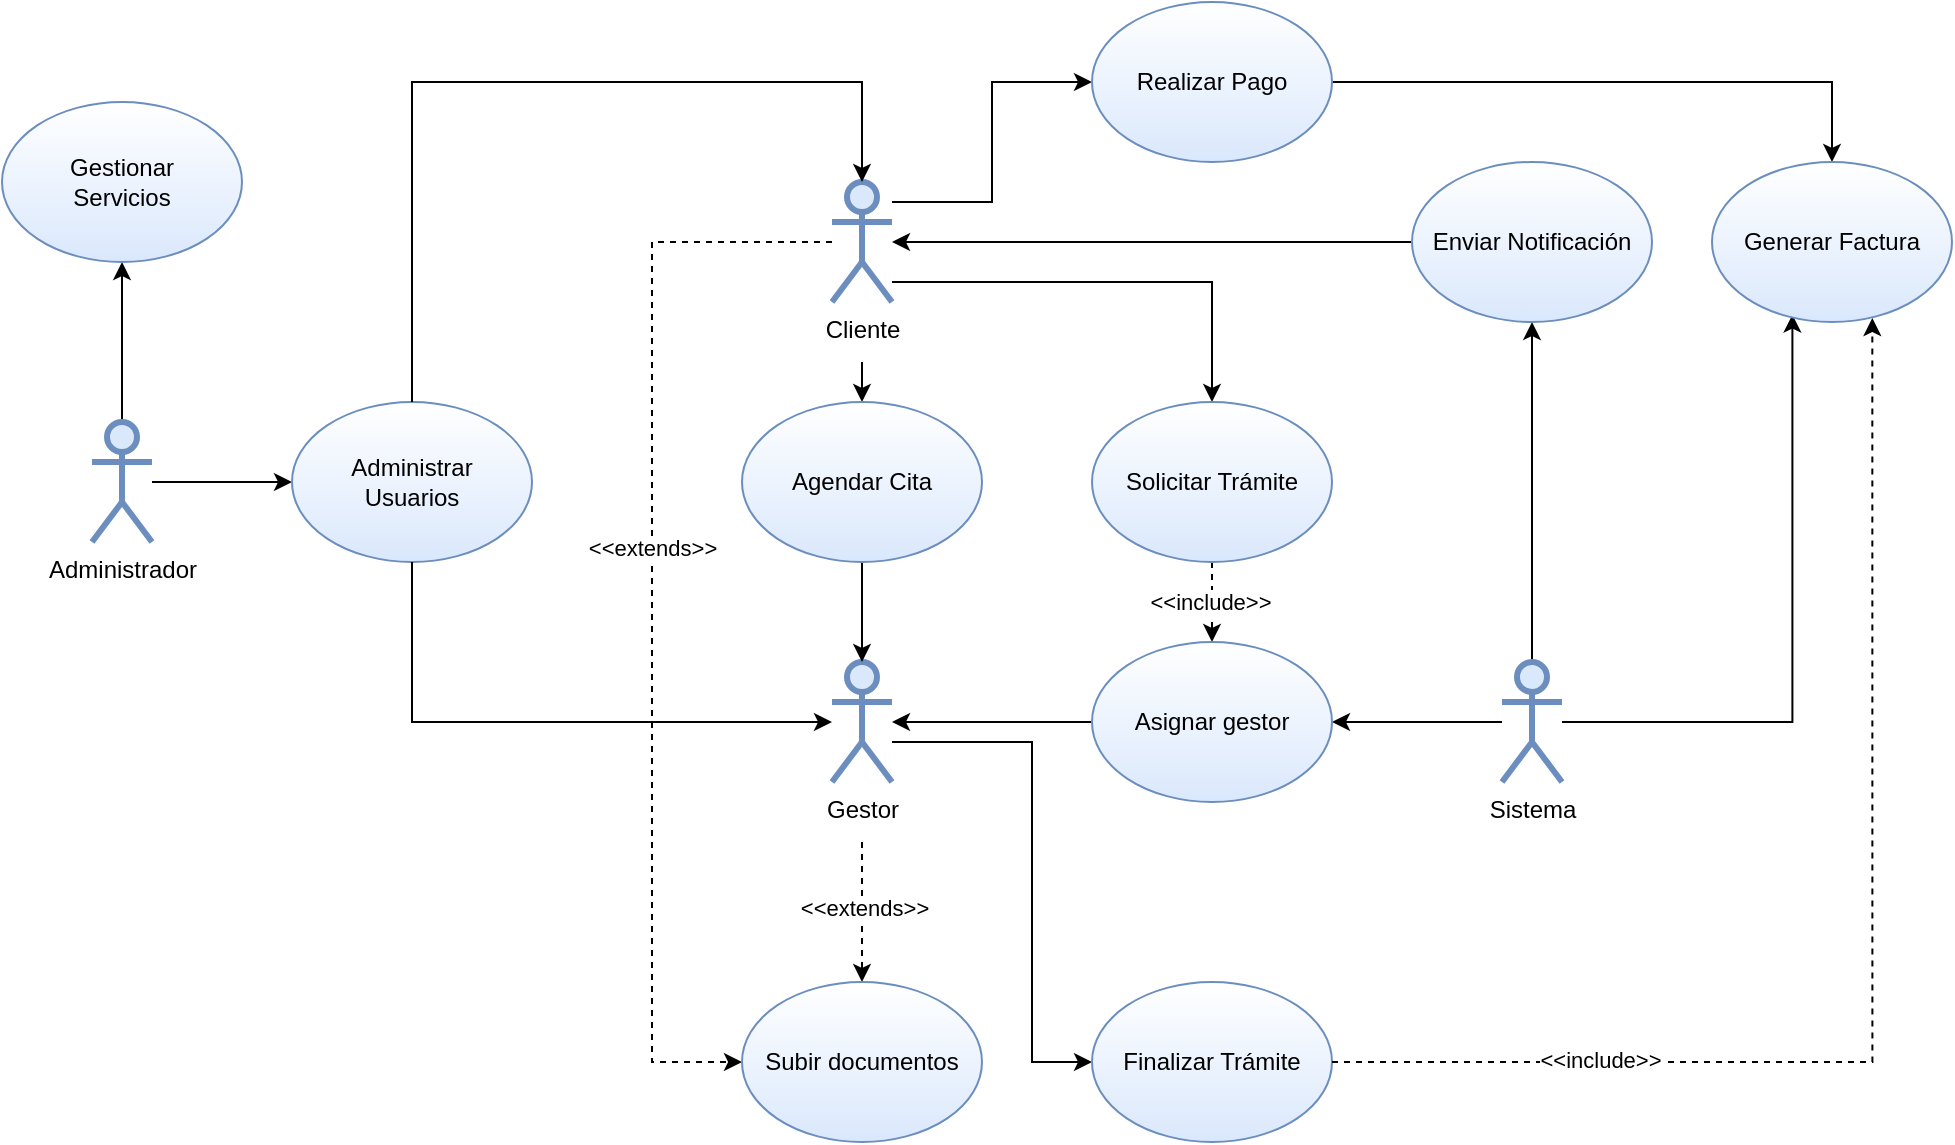 <mxfile version="26.1.3">
  <diagram name="Página-1" id="dwQkaEh9vDP5cExBvi35">
    <mxGraphModel dx="2199" dy="642" grid="1" gridSize="10" guides="1" tooltips="1" connect="1" arrows="1" fold="1" page="1" pageScale="1" pageWidth="827" pageHeight="1169" math="0" shadow="0">
      <root>
        <mxCell id="0" />
        <mxCell id="1" parent="0" />
        <mxCell id="4o1VvMBR-Ni3lHuWy2l9-18" style="edgeStyle=orthogonalEdgeStyle;rounded=0;orthogonalLoop=1;jettySize=auto;html=1;entryX=0;entryY=0.5;entryDx=0;entryDy=0;dashed=1;" edge="1" parent="1" source="4o1VvMBR-Ni3lHuWy2l9-1" target="4o1VvMBR-Ni3lHuWy2l9-16">
          <mxGeometry relative="1" as="geometry">
            <Array as="points">
              <mxPoint x="40" y="150" />
              <mxPoint x="40" y="560" />
            </Array>
          </mxGeometry>
        </mxCell>
        <mxCell id="4o1VvMBR-Ni3lHuWy2l9-48" value="&amp;lt;&amp;lt;extends&amp;gt;&amp;gt;" style="edgeLabel;html=1;align=center;verticalAlign=middle;resizable=0;points=[];" vertex="1" connectable="0" parent="4o1VvMBR-Ni3lHuWy2l9-18">
          <mxGeometry x="-0.111" relative="1" as="geometry">
            <mxPoint as="offset" />
          </mxGeometry>
        </mxCell>
        <mxCell id="4o1VvMBR-Ni3lHuWy2l9-20" style="edgeStyle=orthogonalEdgeStyle;rounded=0;orthogonalLoop=1;jettySize=auto;html=1;entryX=0;entryY=0.5;entryDx=0;entryDy=0;" edge="1" parent="1" source="4o1VvMBR-Ni3lHuWy2l9-1" target="4o1VvMBR-Ni3lHuWy2l9-19">
          <mxGeometry relative="1" as="geometry">
            <Array as="points">
              <mxPoint x="210" y="130" />
              <mxPoint x="210" y="70" />
            </Array>
          </mxGeometry>
        </mxCell>
        <mxCell id="4o1VvMBR-Ni3lHuWy2l9-26" style="edgeStyle=orthogonalEdgeStyle;rounded=0;orthogonalLoop=1;jettySize=auto;html=1;entryX=0.5;entryY=0;entryDx=0;entryDy=0;" edge="1" parent="1" target="4o1VvMBR-Ni3lHuWy2l9-25">
          <mxGeometry relative="1" as="geometry">
            <mxPoint x="145" y="210" as="sourcePoint" />
          </mxGeometry>
        </mxCell>
        <mxCell id="4o1VvMBR-Ni3lHuWy2l9-28" style="edgeStyle=orthogonalEdgeStyle;rounded=0;orthogonalLoop=1;jettySize=auto;html=1;entryX=0.5;entryY=0;entryDx=0;entryDy=0;" edge="1" parent="1" source="4o1VvMBR-Ni3lHuWy2l9-1" target="4o1VvMBR-Ni3lHuWy2l9-11">
          <mxGeometry relative="1" as="geometry">
            <Array as="points">
              <mxPoint x="320" y="170" />
            </Array>
          </mxGeometry>
        </mxCell>
        <mxCell id="4o1VvMBR-Ni3lHuWy2l9-32" style="edgeStyle=orthogonalEdgeStyle;rounded=0;orthogonalLoop=1;jettySize=auto;html=1;startArrow=classic;startFill=1;endArrow=none;" edge="1" parent="1" source="4o1VvMBR-Ni3lHuWy2l9-1" target="4o1VvMBR-Ni3lHuWy2l9-29">
          <mxGeometry relative="1" as="geometry" />
        </mxCell>
        <mxCell id="4o1VvMBR-Ni3lHuWy2l9-1" value="Cliente&lt;div&gt;&lt;br&gt;&lt;/div&gt;" style="shape=umlActor;verticalLabelPosition=bottom;verticalAlign=top;html=1;outlineConnect=0;fillColor=#dae8fc;strokeColor=#6c8ebf;strokeWidth=3;" vertex="1" parent="1">
          <mxGeometry x="130" y="120" width="30" height="60" as="geometry" />
        </mxCell>
        <mxCell id="4o1VvMBR-Ni3lHuWy2l9-17" style="edgeStyle=orthogonalEdgeStyle;rounded=0;orthogonalLoop=1;jettySize=auto;html=1;entryX=0.5;entryY=0;entryDx=0;entryDy=0;dashed=1;" edge="1" parent="1" target="4o1VvMBR-Ni3lHuWy2l9-16">
          <mxGeometry relative="1" as="geometry">
            <mxPoint x="145" y="450" as="sourcePoint" />
            <Array as="points">
              <mxPoint x="145" y="470" />
              <mxPoint x="145" y="470" />
            </Array>
          </mxGeometry>
        </mxCell>
        <mxCell id="4o1VvMBR-Ni3lHuWy2l9-47" value="&amp;lt;&amp;lt;extends&amp;gt;&amp;gt;" style="edgeLabel;html=1;align=center;verticalAlign=middle;resizable=0;points=[];" vertex="1" connectable="0" parent="4o1VvMBR-Ni3lHuWy2l9-17">
          <mxGeometry x="-0.064" y="1" relative="1" as="geometry">
            <mxPoint as="offset" />
          </mxGeometry>
        </mxCell>
        <mxCell id="4o1VvMBR-Ni3lHuWy2l9-35" style="edgeStyle=orthogonalEdgeStyle;rounded=0;orthogonalLoop=1;jettySize=auto;html=1;" edge="1" parent="1" source="4o1VvMBR-Ni3lHuWy2l9-2" target="4o1VvMBR-Ni3lHuWy2l9-33">
          <mxGeometry relative="1" as="geometry">
            <Array as="points">
              <mxPoint x="230" y="400" />
              <mxPoint x="230" y="560" />
            </Array>
          </mxGeometry>
        </mxCell>
        <mxCell id="4o1VvMBR-Ni3lHuWy2l9-2" value="Gestor&lt;div&gt;&lt;br&gt;&lt;/div&gt;" style="shape=umlActor;verticalLabelPosition=bottom;verticalAlign=top;html=1;outlineConnect=0;fillColor=#dae8fc;strokeColor=#6c8ebf;strokeWidth=3;" vertex="1" parent="1">
          <mxGeometry x="130" y="360" width="30" height="60" as="geometry" />
        </mxCell>
        <mxCell id="4o1VvMBR-Ni3lHuWy2l9-14" style="edgeStyle=orthogonalEdgeStyle;rounded=0;orthogonalLoop=1;jettySize=auto;html=1;" edge="1" parent="1" source="4o1VvMBR-Ni3lHuWy2l9-5" target="4o1VvMBR-Ni3lHuWy2l9-12">
          <mxGeometry relative="1" as="geometry" />
        </mxCell>
        <mxCell id="4o1VvMBR-Ni3lHuWy2l9-22" style="edgeStyle=orthogonalEdgeStyle;rounded=0;orthogonalLoop=1;jettySize=auto;html=1;entryX=0.335;entryY=0.954;entryDx=0;entryDy=0;entryPerimeter=0;" edge="1" parent="1" source="4o1VvMBR-Ni3lHuWy2l9-5" target="4o1VvMBR-Ni3lHuWy2l9-21">
          <mxGeometry relative="1" as="geometry">
            <Array as="points">
              <mxPoint x="610" y="390" />
            </Array>
          </mxGeometry>
        </mxCell>
        <mxCell id="4o1VvMBR-Ni3lHuWy2l9-30" style="edgeStyle=orthogonalEdgeStyle;rounded=0;orthogonalLoop=1;jettySize=auto;html=1;entryX=0.5;entryY=1;entryDx=0;entryDy=0;" edge="1" parent="1" source="4o1VvMBR-Ni3lHuWy2l9-5" target="4o1VvMBR-Ni3lHuWy2l9-29">
          <mxGeometry relative="1" as="geometry" />
        </mxCell>
        <mxCell id="4o1VvMBR-Ni3lHuWy2l9-5" value="Sistema&lt;div&gt;&lt;br&gt;&lt;/div&gt;" style="shape=umlActor;verticalLabelPosition=bottom;verticalAlign=top;html=1;outlineConnect=0;fillColor=#dae8fc;strokeColor=#6c8ebf;strokeWidth=3;" vertex="1" parent="1">
          <mxGeometry x="465" y="360" width="30" height="60" as="geometry" />
        </mxCell>
        <mxCell id="4o1VvMBR-Ni3lHuWy2l9-39" style="edgeStyle=orthogonalEdgeStyle;rounded=0;orthogonalLoop=1;jettySize=auto;html=1;entryX=0;entryY=0.5;entryDx=0;entryDy=0;" edge="1" parent="1" source="4o1VvMBR-Ni3lHuWy2l9-8" target="4o1VvMBR-Ni3lHuWy2l9-38">
          <mxGeometry relative="1" as="geometry" />
        </mxCell>
        <mxCell id="4o1VvMBR-Ni3lHuWy2l9-43" style="edgeStyle=orthogonalEdgeStyle;rounded=0;orthogonalLoop=1;jettySize=auto;html=1;" edge="1" parent="1" source="4o1VvMBR-Ni3lHuWy2l9-8" target="4o1VvMBR-Ni3lHuWy2l9-42">
          <mxGeometry relative="1" as="geometry" />
        </mxCell>
        <mxCell id="4o1VvMBR-Ni3lHuWy2l9-8" value="Administrador&lt;div&gt;&lt;br&gt;&lt;/div&gt;" style="shape=umlActor;verticalLabelPosition=bottom;verticalAlign=top;html=1;outlineConnect=0;fillColor=#dae8fc;strokeColor=#6c8ebf;strokeWidth=3;" vertex="1" parent="1">
          <mxGeometry x="-240" y="240" width="30" height="60" as="geometry" />
        </mxCell>
        <mxCell id="4o1VvMBR-Ni3lHuWy2l9-13" style="edgeStyle=orthogonalEdgeStyle;rounded=0;orthogonalLoop=1;jettySize=auto;html=1;entryX=0.5;entryY=0;entryDx=0;entryDy=0;dashed=1;" edge="1" parent="1" source="4o1VvMBR-Ni3lHuWy2l9-11" target="4o1VvMBR-Ni3lHuWy2l9-12">
          <mxGeometry relative="1" as="geometry" />
        </mxCell>
        <mxCell id="4o1VvMBR-Ni3lHuWy2l9-46" value="&amp;lt;&amp;lt;include&amp;gt;&amp;gt;" style="edgeLabel;html=1;align=center;verticalAlign=middle;resizable=0;points=[];" vertex="1" connectable="0" parent="4o1VvMBR-Ni3lHuWy2l9-13">
          <mxGeometry x="-0.017" y="-1" relative="1" as="geometry">
            <mxPoint as="offset" />
          </mxGeometry>
        </mxCell>
        <mxCell id="4o1VvMBR-Ni3lHuWy2l9-11" value="Solicitar Trámite" style="ellipse;whiteSpace=wrap;html=1;fillColor=#dae8fc;strokeColor=#6c8ebf;gradientColor=#FFFFFF;gradientDirection=north;" vertex="1" parent="1">
          <mxGeometry x="260" y="230" width="120" height="80" as="geometry" />
        </mxCell>
        <mxCell id="4o1VvMBR-Ni3lHuWy2l9-15" style="edgeStyle=orthogonalEdgeStyle;rounded=0;orthogonalLoop=1;jettySize=auto;html=1;" edge="1" parent="1" source="4o1VvMBR-Ni3lHuWy2l9-12" target="4o1VvMBR-Ni3lHuWy2l9-2">
          <mxGeometry relative="1" as="geometry" />
        </mxCell>
        <mxCell id="4o1VvMBR-Ni3lHuWy2l9-12" value="Asignar gestor" style="ellipse;whiteSpace=wrap;html=1;fillColor=#dae8fc;strokeColor=#6c8ebf;gradientColor=#FFFFFF;gradientDirection=north;" vertex="1" parent="1">
          <mxGeometry x="260" y="350" width="120" height="80" as="geometry" />
        </mxCell>
        <mxCell id="4o1VvMBR-Ni3lHuWy2l9-16" value="Subir documentos" style="ellipse;whiteSpace=wrap;html=1;fillColor=#dae8fc;strokeColor=#6c8ebf;gradientColor=#FFFFFF;gradientDirection=north;" vertex="1" parent="1">
          <mxGeometry x="85" y="520" width="120" height="80" as="geometry" />
        </mxCell>
        <mxCell id="4o1VvMBR-Ni3lHuWy2l9-23" style="edgeStyle=orthogonalEdgeStyle;rounded=0;orthogonalLoop=1;jettySize=auto;html=1;entryX=0.5;entryY=0;entryDx=0;entryDy=0;" edge="1" parent="1" source="4o1VvMBR-Ni3lHuWy2l9-19" target="4o1VvMBR-Ni3lHuWy2l9-21">
          <mxGeometry relative="1" as="geometry" />
        </mxCell>
        <mxCell id="4o1VvMBR-Ni3lHuWy2l9-19" value="Realizar Pago" style="ellipse;whiteSpace=wrap;html=1;fillColor=#dae8fc;strokeColor=#6c8ebf;gradientColor=#FFFFFF;gradientDirection=north;" vertex="1" parent="1">
          <mxGeometry x="260" y="30" width="120" height="80" as="geometry" />
        </mxCell>
        <mxCell id="4o1VvMBR-Ni3lHuWy2l9-21" value="Generar Factura" style="ellipse;whiteSpace=wrap;html=1;fillColor=#dae8fc;strokeColor=#6c8ebf;gradientColor=#FFFFFF;gradientDirection=north;" vertex="1" parent="1">
          <mxGeometry x="570" y="110" width="120" height="80" as="geometry" />
        </mxCell>
        <mxCell id="4o1VvMBR-Ni3lHuWy2l9-27" style="edgeStyle=orthogonalEdgeStyle;rounded=0;orthogonalLoop=1;jettySize=auto;html=1;" edge="1" parent="1" source="4o1VvMBR-Ni3lHuWy2l9-25" target="4o1VvMBR-Ni3lHuWy2l9-2">
          <mxGeometry relative="1" as="geometry" />
        </mxCell>
        <mxCell id="4o1VvMBR-Ni3lHuWy2l9-25" value="Agendar Cita" style="ellipse;whiteSpace=wrap;html=1;fillColor=#dae8fc;strokeColor=#6c8ebf;gradientColor=#FFFFFF;gradientDirection=north;" vertex="1" parent="1">
          <mxGeometry x="85" y="230" width="120" height="80" as="geometry" />
        </mxCell>
        <mxCell id="4o1VvMBR-Ni3lHuWy2l9-29" value="Enviar Notificación" style="ellipse;whiteSpace=wrap;html=1;fillColor=#dae8fc;strokeColor=#6c8ebf;gradientColor=#FFFFFF;gradientDirection=north;" vertex="1" parent="1">
          <mxGeometry x="420" y="110" width="120" height="80" as="geometry" />
        </mxCell>
        <mxCell id="4o1VvMBR-Ni3lHuWy2l9-33" value="Finalizar Trámite" style="ellipse;whiteSpace=wrap;html=1;fillColor=#dae8fc;strokeColor=#6c8ebf;gradientColor=#FFFFFF;gradientDirection=north;" vertex="1" parent="1">
          <mxGeometry x="260" y="520" width="120" height="80" as="geometry" />
        </mxCell>
        <mxCell id="4o1VvMBR-Ni3lHuWy2l9-38" value="Administrar&lt;div&gt;Usuarios&lt;/div&gt;" style="ellipse;whiteSpace=wrap;html=1;fillColor=#dae8fc;strokeColor=#6c8ebf;gradientColor=#FFFFFF;gradientDirection=north;" vertex="1" parent="1">
          <mxGeometry x="-140" y="230" width="120" height="80" as="geometry" />
        </mxCell>
        <mxCell id="4o1VvMBR-Ni3lHuWy2l9-40" style="edgeStyle=orthogonalEdgeStyle;rounded=0;orthogonalLoop=1;jettySize=auto;html=1;entryX=0.5;entryY=0;entryDx=0;entryDy=0;entryPerimeter=0;" edge="1" parent="1" source="4o1VvMBR-Ni3lHuWy2l9-38" target="4o1VvMBR-Ni3lHuWy2l9-1">
          <mxGeometry relative="1" as="geometry">
            <Array as="points">
              <mxPoint x="-80" y="70" />
              <mxPoint x="145" y="70" />
            </Array>
          </mxGeometry>
        </mxCell>
        <mxCell id="4o1VvMBR-Ni3lHuWy2l9-41" style="edgeStyle=orthogonalEdgeStyle;rounded=0;orthogonalLoop=1;jettySize=auto;html=1;" edge="1" parent="1" source="4o1VvMBR-Ni3lHuWy2l9-38">
          <mxGeometry relative="1" as="geometry">
            <mxPoint x="130" y="390" as="targetPoint" />
            <Array as="points">
              <mxPoint x="-80" y="390" />
            </Array>
          </mxGeometry>
        </mxCell>
        <mxCell id="4o1VvMBR-Ni3lHuWy2l9-42" value="Gestionar&lt;div&gt;Servicios&lt;/div&gt;" style="ellipse;whiteSpace=wrap;html=1;fillColor=#dae8fc;strokeColor=#6c8ebf;gradientColor=#FFFFFF;gradientDirection=north;" vertex="1" parent="1">
          <mxGeometry x="-285" y="80" width="120" height="80" as="geometry" />
        </mxCell>
        <mxCell id="4o1VvMBR-Ni3lHuWy2l9-44" style="edgeStyle=orthogonalEdgeStyle;rounded=0;orthogonalLoop=1;jettySize=auto;html=1;entryX=0.668;entryY=0.975;entryDx=0;entryDy=0;entryPerimeter=0;dashed=1;" edge="1" parent="1" source="4o1VvMBR-Ni3lHuWy2l9-33" target="4o1VvMBR-Ni3lHuWy2l9-21">
          <mxGeometry relative="1" as="geometry" />
        </mxCell>
        <mxCell id="4o1VvMBR-Ni3lHuWy2l9-45" value="&amp;lt;&amp;lt;include&amp;gt;&amp;gt;" style="edgeLabel;html=1;align=center;verticalAlign=middle;resizable=0;points=[];" vertex="1" connectable="0" parent="4o1VvMBR-Ni3lHuWy2l9-44">
          <mxGeometry x="-0.584" y="1" relative="1" as="geometry">
            <mxPoint as="offset" />
          </mxGeometry>
        </mxCell>
      </root>
    </mxGraphModel>
  </diagram>
</mxfile>
